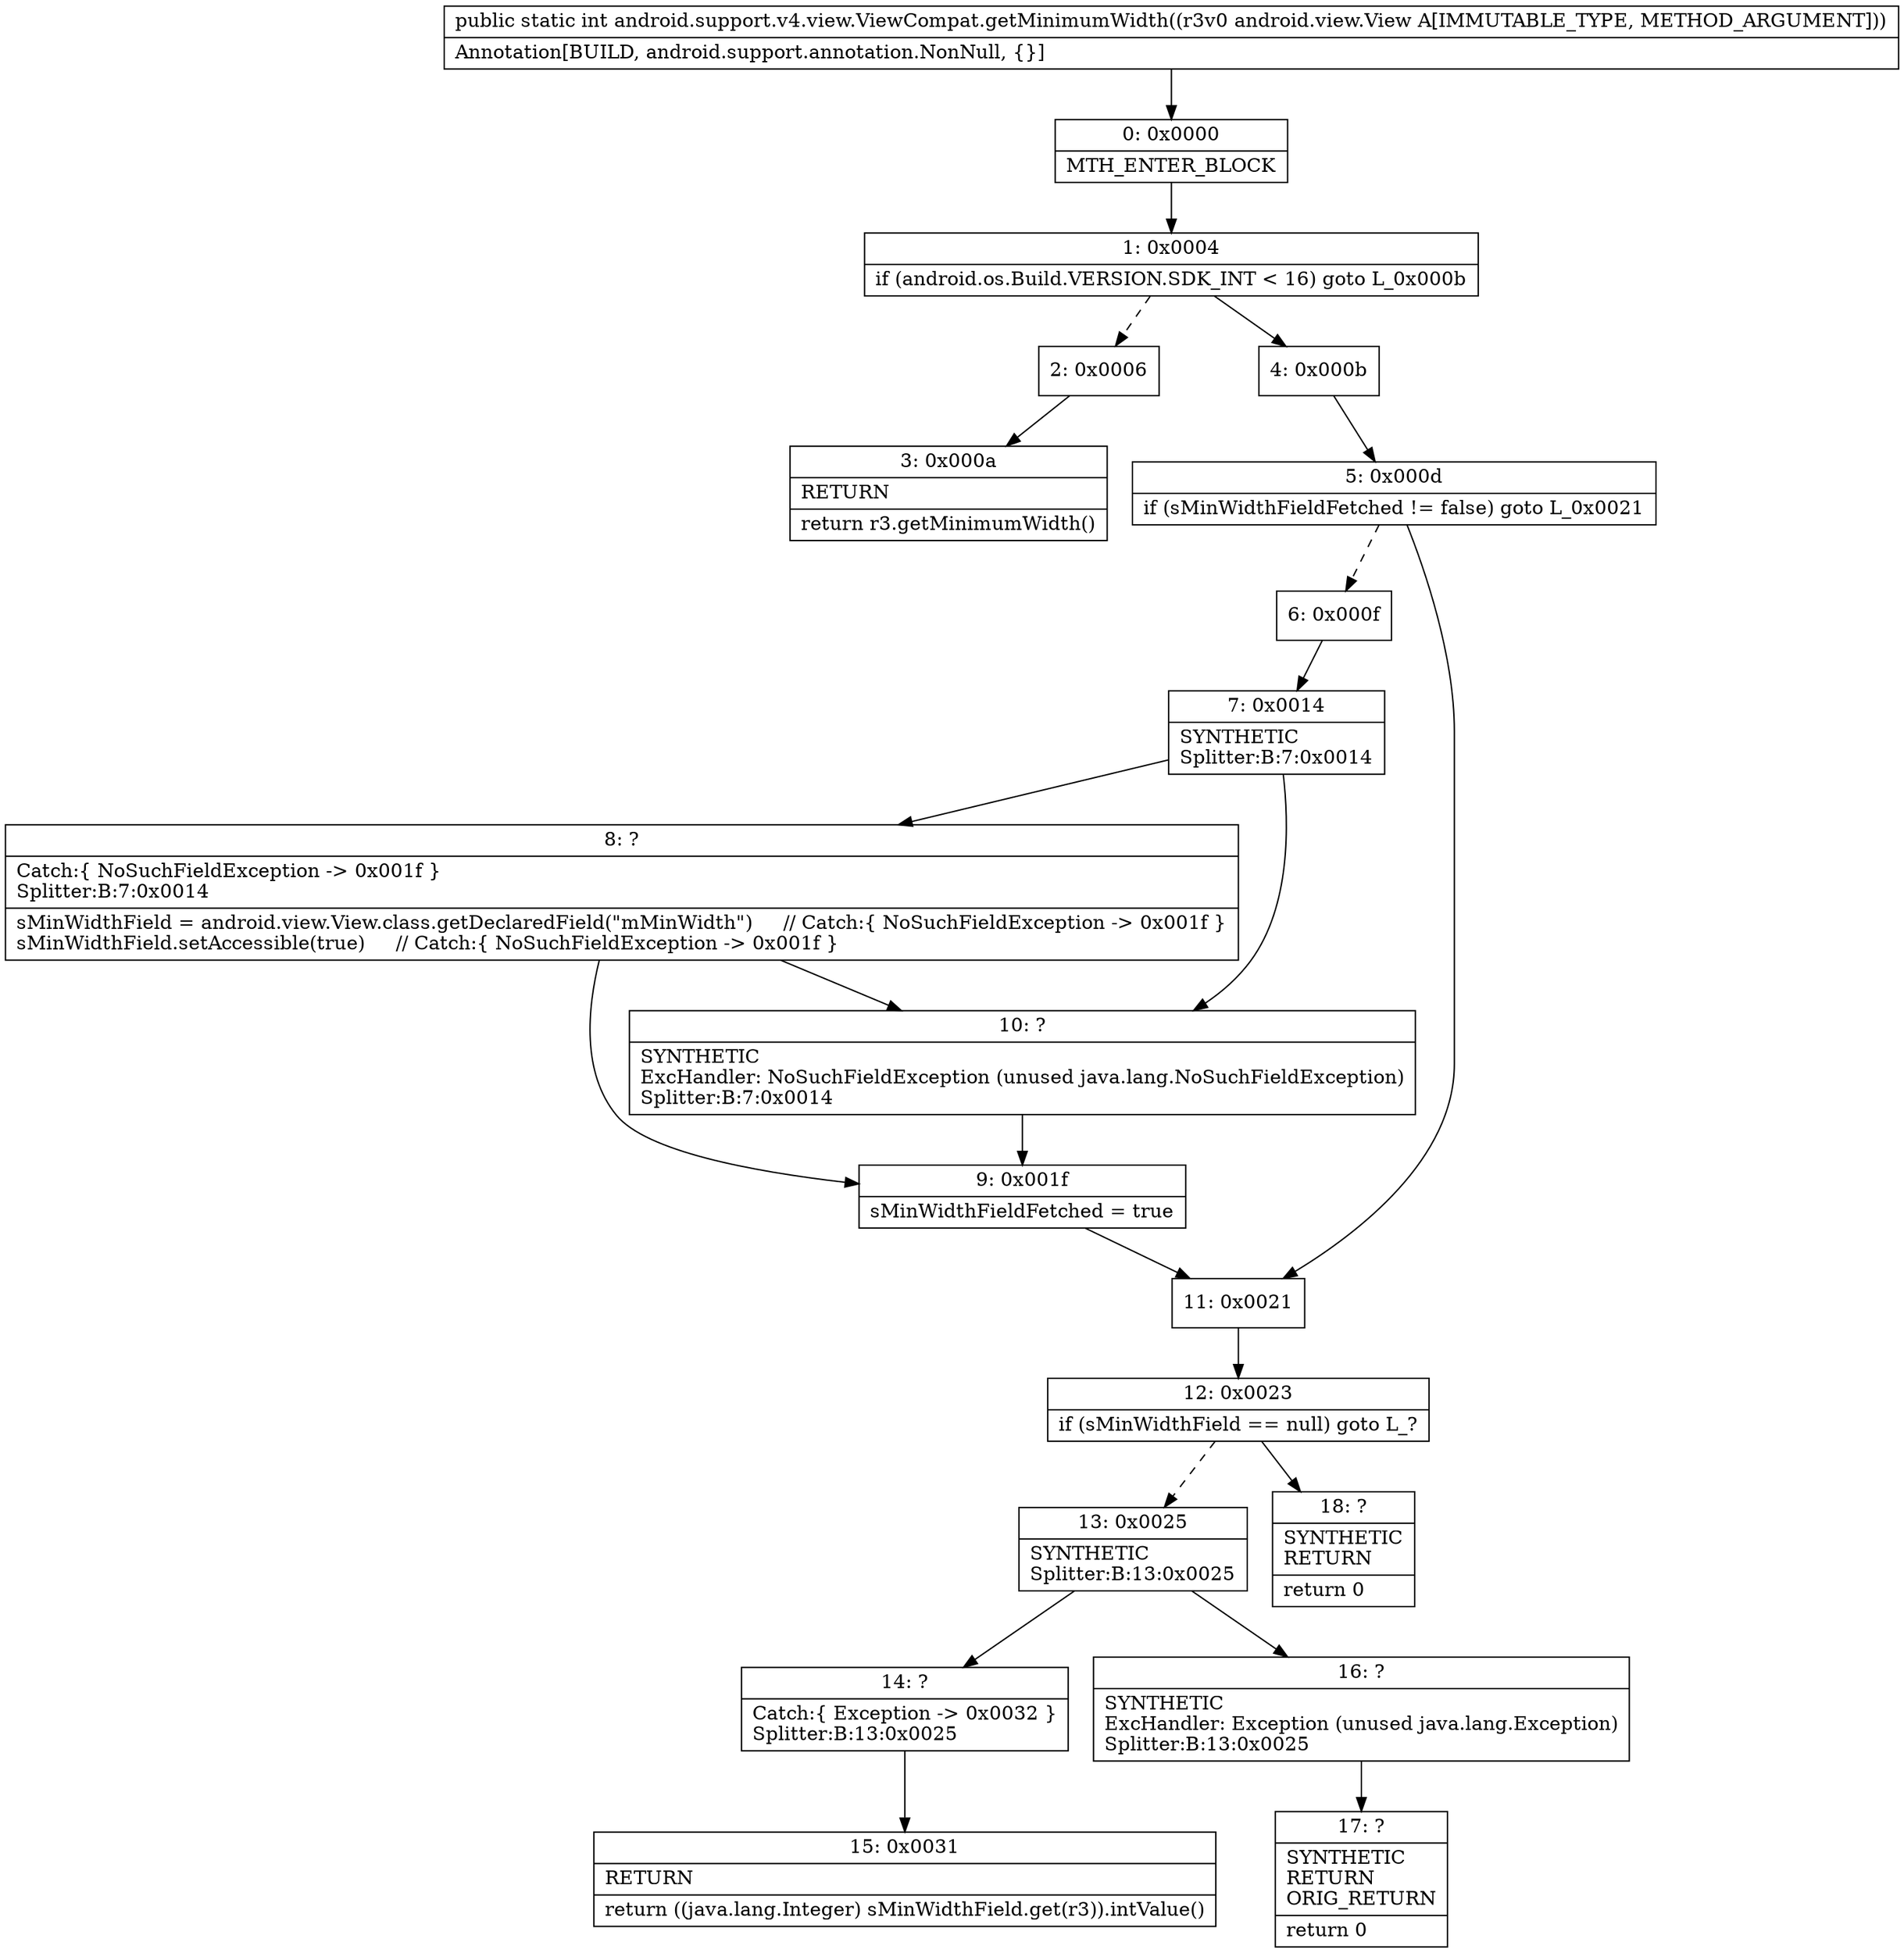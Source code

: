 digraph "CFG forandroid.support.v4.view.ViewCompat.getMinimumWidth(Landroid\/view\/View;)I" {
Node_0 [shape=record,label="{0\:\ 0x0000|MTH_ENTER_BLOCK\l}"];
Node_1 [shape=record,label="{1\:\ 0x0004|if (android.os.Build.VERSION.SDK_INT \< 16) goto L_0x000b\l}"];
Node_2 [shape=record,label="{2\:\ 0x0006}"];
Node_3 [shape=record,label="{3\:\ 0x000a|RETURN\l|return r3.getMinimumWidth()\l}"];
Node_4 [shape=record,label="{4\:\ 0x000b}"];
Node_5 [shape=record,label="{5\:\ 0x000d|if (sMinWidthFieldFetched != false) goto L_0x0021\l}"];
Node_6 [shape=record,label="{6\:\ 0x000f}"];
Node_7 [shape=record,label="{7\:\ 0x0014|SYNTHETIC\lSplitter:B:7:0x0014\l}"];
Node_8 [shape=record,label="{8\:\ ?|Catch:\{ NoSuchFieldException \-\> 0x001f \}\lSplitter:B:7:0x0014\l|sMinWidthField = android.view.View.class.getDeclaredField(\"mMinWidth\")     \/\/ Catch:\{ NoSuchFieldException \-\> 0x001f \}\lsMinWidthField.setAccessible(true)     \/\/ Catch:\{ NoSuchFieldException \-\> 0x001f \}\l}"];
Node_9 [shape=record,label="{9\:\ 0x001f|sMinWidthFieldFetched = true\l}"];
Node_10 [shape=record,label="{10\:\ ?|SYNTHETIC\lExcHandler: NoSuchFieldException (unused java.lang.NoSuchFieldException)\lSplitter:B:7:0x0014\l}"];
Node_11 [shape=record,label="{11\:\ 0x0021}"];
Node_12 [shape=record,label="{12\:\ 0x0023|if (sMinWidthField == null) goto L_?\l}"];
Node_13 [shape=record,label="{13\:\ 0x0025|SYNTHETIC\lSplitter:B:13:0x0025\l}"];
Node_14 [shape=record,label="{14\:\ ?|Catch:\{ Exception \-\> 0x0032 \}\lSplitter:B:13:0x0025\l}"];
Node_15 [shape=record,label="{15\:\ 0x0031|RETURN\l|return ((java.lang.Integer) sMinWidthField.get(r3)).intValue()\l}"];
Node_16 [shape=record,label="{16\:\ ?|SYNTHETIC\lExcHandler: Exception (unused java.lang.Exception)\lSplitter:B:13:0x0025\l}"];
Node_17 [shape=record,label="{17\:\ ?|SYNTHETIC\lRETURN\lORIG_RETURN\l|return 0\l}"];
Node_18 [shape=record,label="{18\:\ ?|SYNTHETIC\lRETURN\l|return 0\l}"];
MethodNode[shape=record,label="{public static int android.support.v4.view.ViewCompat.getMinimumWidth((r3v0 android.view.View A[IMMUTABLE_TYPE, METHOD_ARGUMENT]))  | Annotation[BUILD, android.support.annotation.NonNull, \{\}]\l}"];
MethodNode -> Node_0;
Node_0 -> Node_1;
Node_1 -> Node_2[style=dashed];
Node_1 -> Node_4;
Node_2 -> Node_3;
Node_4 -> Node_5;
Node_5 -> Node_6[style=dashed];
Node_5 -> Node_11;
Node_6 -> Node_7;
Node_7 -> Node_8;
Node_7 -> Node_10;
Node_8 -> Node_9;
Node_8 -> Node_10;
Node_9 -> Node_11;
Node_10 -> Node_9;
Node_11 -> Node_12;
Node_12 -> Node_13[style=dashed];
Node_12 -> Node_18;
Node_13 -> Node_14;
Node_13 -> Node_16;
Node_14 -> Node_15;
Node_16 -> Node_17;
}


